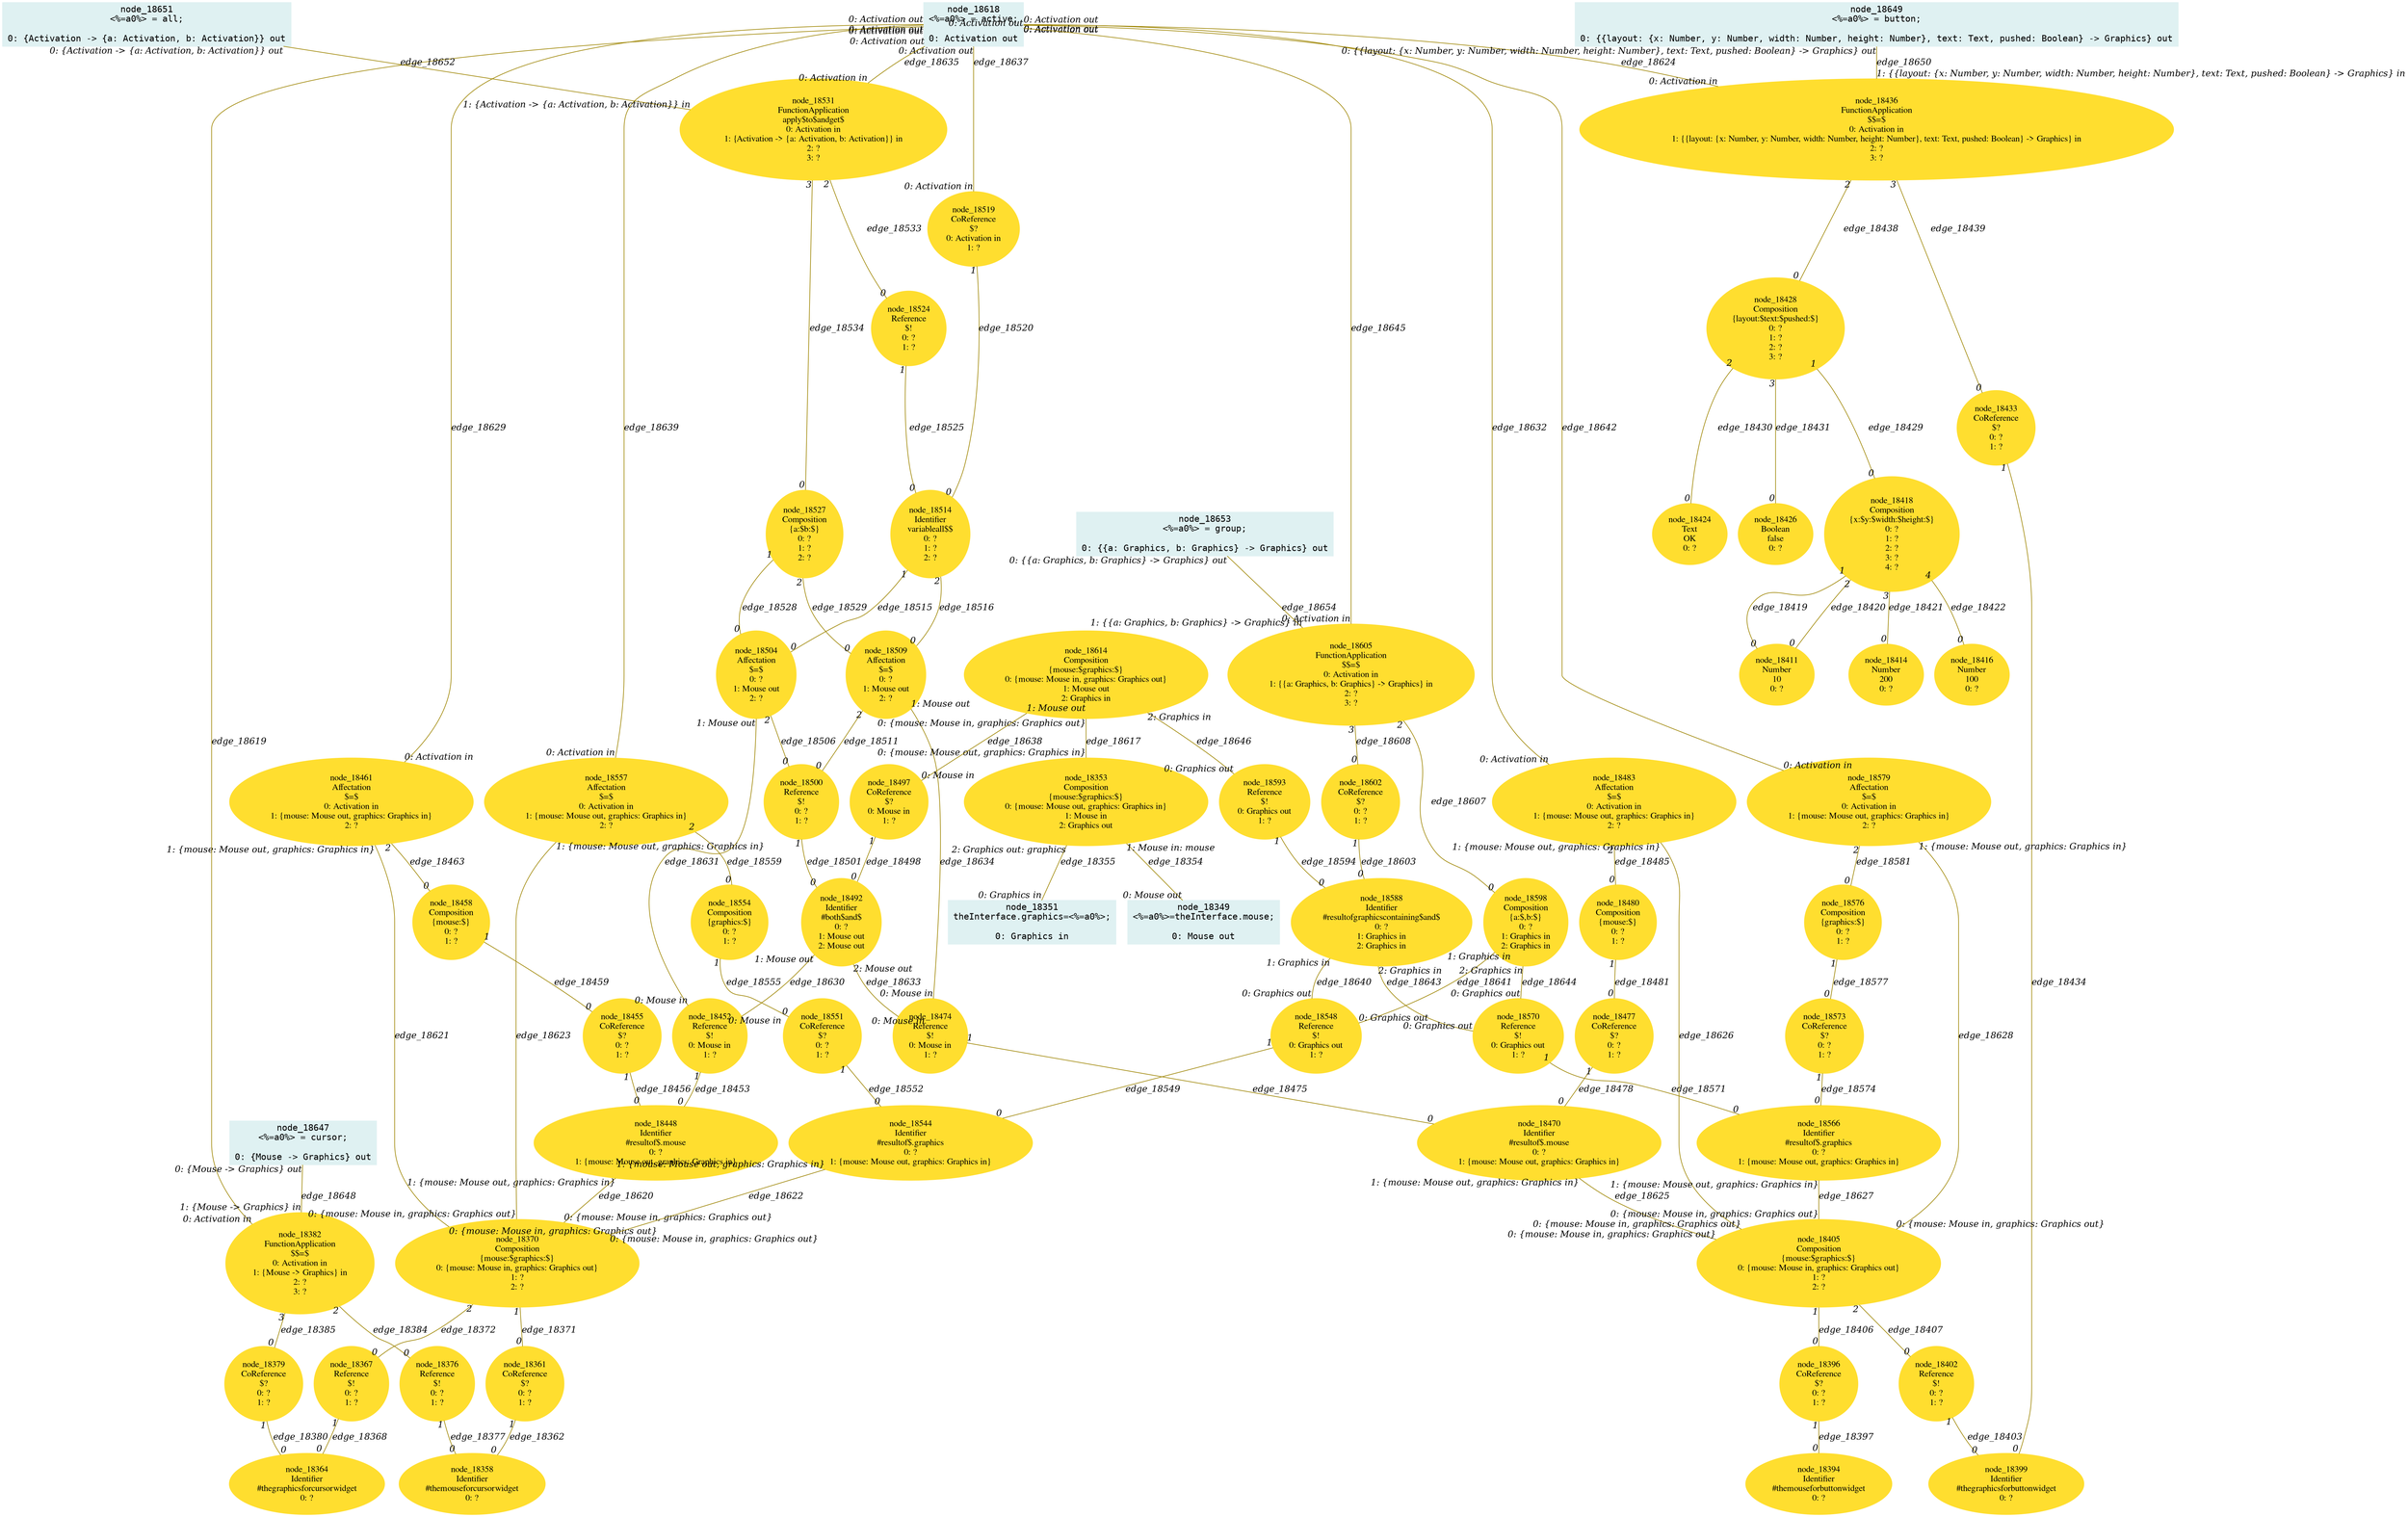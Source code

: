 digraph g{node_18349 [shape="box", style="filled", color="#dff1f2", fontname="Courier", label="node_18349
<%=a0%>=theInterface.mouse;

0: Mouse out" ]
node_18351 [shape="box", style="filled", color="#dff1f2", fontname="Courier", label="node_18351
theInterface.graphics=<%=a0%>;

0: Graphics in" ]
node_18353 [shape="ellipse", style="filled", color="#ffde2f", fontname="Times", label="node_18353
Composition
{mouse:$graphics:$}
0: {mouse: Mouse out, graphics: Graphics in}
1: Mouse in
2: Graphics out" ]
node_18358 [shape="ellipse", style="filled", color="#ffde2f", fontname="Times", label="node_18358
Identifier
#themouseforcursorwidget
0: ?" ]
node_18361 [shape="ellipse", style="filled", color="#ffde2f", fontname="Times", label="node_18361
CoReference
$?
0: ?
1: ?" ]
node_18364 [shape="ellipse", style="filled", color="#ffde2f", fontname="Times", label="node_18364
Identifier
#thegraphicsforcursorwidget
0: ?" ]
node_18367 [shape="ellipse", style="filled", color="#ffde2f", fontname="Times", label="node_18367
Reference
$!
0: ?
1: ?" ]
node_18370 [shape="ellipse", style="filled", color="#ffde2f", fontname="Times", label="node_18370
Composition
{mouse:$graphics:$}
0: {mouse: Mouse in, graphics: Graphics out}
1: ?
2: ?" ]
node_18376 [shape="ellipse", style="filled", color="#ffde2f", fontname="Times", label="node_18376
Reference
$!
0: ?
1: ?" ]
node_18379 [shape="ellipse", style="filled", color="#ffde2f", fontname="Times", label="node_18379
CoReference
$?
0: ?
1: ?" ]
node_18382 [shape="ellipse", style="filled", color="#ffde2f", fontname="Times", label="node_18382
FunctionApplication
$$=$
0: Activation in
1: {Mouse -> Graphics} in
2: ?
3: ?" ]
node_18394 [shape="ellipse", style="filled", color="#ffde2f", fontname="Times", label="node_18394
Identifier
#themouseforbuttonwidget
0: ?" ]
node_18396 [shape="ellipse", style="filled", color="#ffde2f", fontname="Times", label="node_18396
CoReference
$?
0: ?
1: ?" ]
node_18399 [shape="ellipse", style="filled", color="#ffde2f", fontname="Times", label="node_18399
Identifier
#thegraphicsforbuttonwidget
0: ?" ]
node_18402 [shape="ellipse", style="filled", color="#ffde2f", fontname="Times", label="node_18402
Reference
$!
0: ?
1: ?" ]
node_18405 [shape="ellipse", style="filled", color="#ffde2f", fontname="Times", label="node_18405
Composition
{mouse:$graphics:$}
0: {mouse: Mouse in, graphics: Graphics out}
1: ?
2: ?" ]
node_18411 [shape="ellipse", style="filled", color="#ffde2f", fontname="Times", label="node_18411
Number
10
0: ?" ]
node_18414 [shape="ellipse", style="filled", color="#ffde2f", fontname="Times", label="node_18414
Number
200
0: ?" ]
node_18416 [shape="ellipse", style="filled", color="#ffde2f", fontname="Times", label="node_18416
Number
100
0: ?" ]
node_18418 [shape="ellipse", style="filled", color="#ffde2f", fontname="Times", label="node_18418
Composition
{x:$y:$width:$height:$}
0: ?
1: ?
2: ?
3: ?
4: ?" ]
node_18424 [shape="ellipse", style="filled", color="#ffde2f", fontname="Times", label="node_18424
Text
OK
0: ?" ]
node_18426 [shape="ellipse", style="filled", color="#ffde2f", fontname="Times", label="node_18426
Boolean
false
0: ?" ]
node_18428 [shape="ellipse", style="filled", color="#ffde2f", fontname="Times", label="node_18428
Composition
{layout:$text:$pushed:$}
0: ?
1: ?
2: ?
3: ?" ]
node_18433 [shape="ellipse", style="filled", color="#ffde2f", fontname="Times", label="node_18433
CoReference
$?
0: ?
1: ?" ]
node_18436 [shape="ellipse", style="filled", color="#ffde2f", fontname="Times", label="node_18436
FunctionApplication
$$=$
0: Activation in
1: {{layout: {x: Number, y: Number, width: Number, height: Number}, text: Text, pushed: Boolean} -> Graphics} in
2: ?
3: ?" ]
node_18448 [shape="ellipse", style="filled", color="#ffde2f", fontname="Times", label="node_18448
Identifier
#resultof$.mouse
0: ?
1: {mouse: Mouse out, graphics: Graphics in}" ]
node_18452 [shape="ellipse", style="filled", color="#ffde2f", fontname="Times", label="node_18452
Reference
$!
0: Mouse in
1: ?" ]
node_18455 [shape="ellipse", style="filled", color="#ffde2f", fontname="Times", label="node_18455
CoReference
$?
0: ?
1: ?" ]
node_18458 [shape="ellipse", style="filled", color="#ffde2f", fontname="Times", label="node_18458
Composition
{mouse:$}
0: ?
1: ?" ]
node_18461 [shape="ellipse", style="filled", color="#ffde2f", fontname="Times", label="node_18461
Affectation
$=$
0: Activation in
1: {mouse: Mouse out, graphics: Graphics in}
2: ?" ]
node_18470 [shape="ellipse", style="filled", color="#ffde2f", fontname="Times", label="node_18470
Identifier
#resultof$.mouse
0: ?
1: {mouse: Mouse out, graphics: Graphics in}" ]
node_18474 [shape="ellipse", style="filled", color="#ffde2f", fontname="Times", label="node_18474
Reference
$!
0: Mouse in
1: ?" ]
node_18477 [shape="ellipse", style="filled", color="#ffde2f", fontname="Times", label="node_18477
CoReference
$?
0: ?
1: ?" ]
node_18480 [shape="ellipse", style="filled", color="#ffde2f", fontname="Times", label="node_18480
Composition
{mouse:$}
0: ?
1: ?" ]
node_18483 [shape="ellipse", style="filled", color="#ffde2f", fontname="Times", label="node_18483
Affectation
$=$
0: Activation in
1: {mouse: Mouse out, graphics: Graphics in}
2: ?" ]
node_18492 [shape="ellipse", style="filled", color="#ffde2f", fontname="Times", label="node_18492
Identifier
#both$and$
0: ?
1: Mouse out
2: Mouse out" ]
node_18497 [shape="ellipse", style="filled", color="#ffde2f", fontname="Times", label="node_18497
CoReference
$?
0: Mouse in
1: ?" ]
node_18500 [shape="ellipse", style="filled", color="#ffde2f", fontname="Times", label="node_18500
Reference
$!
0: ?
1: ?" ]
node_18504 [shape="ellipse", style="filled", color="#ffde2f", fontname="Times", label="node_18504
Affectation
$=$
0: ?
1: Mouse out
2: ?" ]
node_18509 [shape="ellipse", style="filled", color="#ffde2f", fontname="Times", label="node_18509
Affectation
$=$
0: ?
1: Mouse out
2: ?" ]
node_18514 [shape="ellipse", style="filled", color="#ffde2f", fontname="Times", label="node_18514
Identifier
variableall$$
0: ?
1: ?
2: ?" ]
node_18519 [shape="ellipse", style="filled", color="#ffde2f", fontname="Times", label="node_18519
CoReference
$?
0: Activation in
1: ?" ]
node_18524 [shape="ellipse", style="filled", color="#ffde2f", fontname="Times", label="node_18524
Reference
$!
0: ?
1: ?" ]
node_18527 [shape="ellipse", style="filled", color="#ffde2f", fontname="Times", label="node_18527
Composition
{a:$b:$}
0: ?
1: ?
2: ?" ]
node_18531 [shape="ellipse", style="filled", color="#ffde2f", fontname="Times", label="node_18531
FunctionApplication
apply$to$andget$
0: Activation in
1: {Activation -> {a: Activation, b: Activation}} in
2: ?
3: ?" ]
node_18544 [shape="ellipse", style="filled", color="#ffde2f", fontname="Times", label="node_18544
Identifier
#resultof$.graphics
0: ?
1: {mouse: Mouse out, graphics: Graphics in}" ]
node_18548 [shape="ellipse", style="filled", color="#ffde2f", fontname="Times", label="node_18548
Reference
$!
0: Graphics out
1: ?" ]
node_18551 [shape="ellipse", style="filled", color="#ffde2f", fontname="Times", label="node_18551
CoReference
$?
0: ?
1: ?" ]
node_18554 [shape="ellipse", style="filled", color="#ffde2f", fontname="Times", label="node_18554
Composition
{graphics:$}
0: ?
1: ?" ]
node_18557 [shape="ellipse", style="filled", color="#ffde2f", fontname="Times", label="node_18557
Affectation
$=$
0: Activation in
1: {mouse: Mouse out, graphics: Graphics in}
2: ?" ]
node_18566 [shape="ellipse", style="filled", color="#ffde2f", fontname="Times", label="node_18566
Identifier
#resultof$.graphics
0: ?
1: {mouse: Mouse out, graphics: Graphics in}" ]
node_18570 [shape="ellipse", style="filled", color="#ffde2f", fontname="Times", label="node_18570
Reference
$!
0: Graphics out
1: ?" ]
node_18573 [shape="ellipse", style="filled", color="#ffde2f", fontname="Times", label="node_18573
CoReference
$?
0: ?
1: ?" ]
node_18576 [shape="ellipse", style="filled", color="#ffde2f", fontname="Times", label="node_18576
Composition
{graphics:$}
0: ?
1: ?" ]
node_18579 [shape="ellipse", style="filled", color="#ffde2f", fontname="Times", label="node_18579
Affectation
$=$
0: Activation in
1: {mouse: Mouse out, graphics: Graphics in}
2: ?" ]
node_18588 [shape="ellipse", style="filled", color="#ffde2f", fontname="Times", label="node_18588
Identifier
#resultofgraphicscontaining$and$
0: ?
1: Graphics in
2: Graphics in" ]
node_18593 [shape="ellipse", style="filled", color="#ffde2f", fontname="Times", label="node_18593
Reference
$!
0: Graphics out
1: ?" ]
node_18598 [shape="ellipse", style="filled", color="#ffde2f", fontname="Times", label="node_18598
Composition
{a:$,b:$}
0: ?
1: Graphics in
2: Graphics in" ]
node_18602 [shape="ellipse", style="filled", color="#ffde2f", fontname="Times", label="node_18602
CoReference
$?
0: ?
1: ?" ]
node_18605 [shape="ellipse", style="filled", color="#ffde2f", fontname="Times", label="node_18605
FunctionApplication
$$=$
0: Activation in
1: {{a: Graphics, b: Graphics} -> Graphics} in
2: ?
3: ?" ]
node_18614 [shape="ellipse", style="filled", color="#ffde2f", fontname="Times", label="node_18614
Composition
{mouse:$graphics:$}
0: {mouse: Mouse in, graphics: Graphics out}
1: Mouse out
2: Graphics in" ]
node_18618 [shape="box", style="filled", color="#dff1f2", fontname="Courier", label="node_18618
<%=a0%> = active;

0: Activation out" ]
node_18647 [shape="box", style="filled", color="#dff1f2", fontname="Courier", label="node_18647
<%=a0%> = cursor;

0: {Mouse -> Graphics} out" ]
node_18649 [shape="box", style="filled", color="#dff1f2", fontname="Courier", label="node_18649
<%=a0%> = button;

0: {{layout: {x: Number, y: Number, width: Number, height: Number}, text: Text, pushed: Boolean} -> Graphics} out" ]
node_18651 [shape="box", style="filled", color="#dff1f2", fontname="Courier", label="node_18651
<%=a0%> = all;

0: {Activation -> {a: Activation, b: Activation}} out" ]
node_18653 [shape="box", style="filled", color="#dff1f2", fontname="Courier", label="node_18653
<%=a0%> = group;

0: {{a: Graphics, b: Graphics} -> Graphics} out" ]
node_18353 -> node_18349 [dir=none, arrowHead=none, fontname="Times-Italic", arrowsize=1, color="#9d8400", label="edge_18354",  headlabel="0: Mouse out", taillabel="1: Mouse in: mouse" ]
node_18353 -> node_18351 [dir=none, arrowHead=none, fontname="Times-Italic", arrowsize=1, color="#9d8400", label="edge_18355",  headlabel="0: Graphics in", taillabel="2: Graphics out: graphics" ]
node_18361 -> node_18358 [dir=none, arrowHead=none, fontname="Times-Italic", arrowsize=1, color="#9d8400", label="edge_18362",  headlabel="0", taillabel="1" ]
node_18367 -> node_18364 [dir=none, arrowHead=none, fontname="Times-Italic", arrowsize=1, color="#9d8400", label="edge_18368",  headlabel="0", taillabel="1" ]
node_18370 -> node_18361 [dir=none, arrowHead=none, fontname="Times-Italic", arrowsize=1, color="#9d8400", label="edge_18371",  headlabel="0", taillabel="1" ]
node_18370 -> node_18367 [dir=none, arrowHead=none, fontname="Times-Italic", arrowsize=1, color="#9d8400", label="edge_18372",  headlabel="0", taillabel="2" ]
node_18376 -> node_18358 [dir=none, arrowHead=none, fontname="Times-Italic", arrowsize=1, color="#9d8400", label="edge_18377",  headlabel="0", taillabel="1" ]
node_18379 -> node_18364 [dir=none, arrowHead=none, fontname="Times-Italic", arrowsize=1, color="#9d8400", label="edge_18380",  headlabel="0", taillabel="1" ]
node_18382 -> node_18376 [dir=none, arrowHead=none, fontname="Times-Italic", arrowsize=1, color="#9d8400", label="edge_18384",  headlabel="0", taillabel="2" ]
node_18382 -> node_18379 [dir=none, arrowHead=none, fontname="Times-Italic", arrowsize=1, color="#9d8400", label="edge_18385",  headlabel="0", taillabel="3" ]
node_18396 -> node_18394 [dir=none, arrowHead=none, fontname="Times-Italic", arrowsize=1, color="#9d8400", label="edge_18397",  headlabel="0", taillabel="1" ]
node_18402 -> node_18399 [dir=none, arrowHead=none, fontname="Times-Italic", arrowsize=1, color="#9d8400", label="edge_18403",  headlabel="0", taillabel="1" ]
node_18405 -> node_18396 [dir=none, arrowHead=none, fontname="Times-Italic", arrowsize=1, color="#9d8400", label="edge_18406",  headlabel="0", taillabel="1" ]
node_18405 -> node_18402 [dir=none, arrowHead=none, fontname="Times-Italic", arrowsize=1, color="#9d8400", label="edge_18407",  headlabel="0", taillabel="2" ]
node_18418 -> node_18411 [dir=none, arrowHead=none, fontname="Times-Italic", arrowsize=1, color="#9d8400", label="edge_18419",  headlabel="0", taillabel="1" ]
node_18418 -> node_18411 [dir=none, arrowHead=none, fontname="Times-Italic", arrowsize=1, color="#9d8400", label="edge_18420",  headlabel="0", taillabel="2" ]
node_18418 -> node_18414 [dir=none, arrowHead=none, fontname="Times-Italic", arrowsize=1, color="#9d8400", label="edge_18421",  headlabel="0", taillabel="3" ]
node_18418 -> node_18416 [dir=none, arrowHead=none, fontname="Times-Italic", arrowsize=1, color="#9d8400", label="edge_18422",  headlabel="0", taillabel="4" ]
node_18428 -> node_18418 [dir=none, arrowHead=none, fontname="Times-Italic", arrowsize=1, color="#9d8400", label="edge_18429",  headlabel="0", taillabel="1" ]
node_18428 -> node_18424 [dir=none, arrowHead=none, fontname="Times-Italic", arrowsize=1, color="#9d8400", label="edge_18430",  headlabel="0", taillabel="2" ]
node_18428 -> node_18426 [dir=none, arrowHead=none, fontname="Times-Italic", arrowsize=1, color="#9d8400", label="edge_18431",  headlabel="0", taillabel="3" ]
node_18433 -> node_18399 [dir=none, arrowHead=none, fontname="Times-Italic", arrowsize=1, color="#9d8400", label="edge_18434",  headlabel="0", taillabel="1" ]
node_18436 -> node_18428 [dir=none, arrowHead=none, fontname="Times-Italic", arrowsize=1, color="#9d8400", label="edge_18438",  headlabel="0", taillabel="2" ]
node_18436 -> node_18433 [dir=none, arrowHead=none, fontname="Times-Italic", arrowsize=1, color="#9d8400", label="edge_18439",  headlabel="0", taillabel="3" ]
node_18452 -> node_18448 [dir=none, arrowHead=none, fontname="Times-Italic", arrowsize=1, color="#9d8400", label="edge_18453",  headlabel="0", taillabel="1" ]
node_18455 -> node_18448 [dir=none, arrowHead=none, fontname="Times-Italic", arrowsize=1, color="#9d8400", label="edge_18456",  headlabel="0", taillabel="1" ]
node_18458 -> node_18455 [dir=none, arrowHead=none, fontname="Times-Italic", arrowsize=1, color="#9d8400", label="edge_18459",  headlabel="0", taillabel="1" ]
node_18461 -> node_18458 [dir=none, arrowHead=none, fontname="Times-Italic", arrowsize=1, color="#9d8400", label="edge_18463",  headlabel="0", taillabel="2" ]
node_18474 -> node_18470 [dir=none, arrowHead=none, fontname="Times-Italic", arrowsize=1, color="#9d8400", label="edge_18475",  headlabel="0", taillabel="1" ]
node_18477 -> node_18470 [dir=none, arrowHead=none, fontname="Times-Italic", arrowsize=1, color="#9d8400", label="edge_18478",  headlabel="0", taillabel="1" ]
node_18480 -> node_18477 [dir=none, arrowHead=none, fontname="Times-Italic", arrowsize=1, color="#9d8400", label="edge_18481",  headlabel="0", taillabel="1" ]
node_18483 -> node_18480 [dir=none, arrowHead=none, fontname="Times-Italic", arrowsize=1, color="#9d8400", label="edge_18485",  headlabel="0", taillabel="2" ]
node_18497 -> node_18492 [dir=none, arrowHead=none, fontname="Times-Italic", arrowsize=1, color="#9d8400", label="edge_18498",  headlabel="0", taillabel="1" ]
node_18500 -> node_18492 [dir=none, arrowHead=none, fontname="Times-Italic", arrowsize=1, color="#9d8400", label="edge_18501",  headlabel="0", taillabel="1" ]
node_18504 -> node_18500 [dir=none, arrowHead=none, fontname="Times-Italic", arrowsize=1, color="#9d8400", label="edge_18506",  headlabel="0", taillabel="2" ]
node_18509 -> node_18500 [dir=none, arrowHead=none, fontname="Times-Italic", arrowsize=1, color="#9d8400", label="edge_18511",  headlabel="0", taillabel="2" ]
node_18514 -> node_18504 [dir=none, arrowHead=none, fontname="Times-Italic", arrowsize=1, color="#9d8400", label="edge_18515",  headlabel="0", taillabel="1" ]
node_18514 -> node_18509 [dir=none, arrowHead=none, fontname="Times-Italic", arrowsize=1, color="#9d8400", label="edge_18516",  headlabel="0", taillabel="2" ]
node_18519 -> node_18514 [dir=none, arrowHead=none, fontname="Times-Italic", arrowsize=1, color="#9d8400", label="edge_18520",  headlabel="0", taillabel="1" ]
node_18524 -> node_18514 [dir=none, arrowHead=none, fontname="Times-Italic", arrowsize=1, color="#9d8400", label="edge_18525",  headlabel="0", taillabel="1" ]
node_18527 -> node_18504 [dir=none, arrowHead=none, fontname="Times-Italic", arrowsize=1, color="#9d8400", label="edge_18528",  headlabel="0", taillabel="1" ]
node_18527 -> node_18509 [dir=none, arrowHead=none, fontname="Times-Italic", arrowsize=1, color="#9d8400", label="edge_18529",  headlabel="0", taillabel="2" ]
node_18531 -> node_18524 [dir=none, arrowHead=none, fontname="Times-Italic", arrowsize=1, color="#9d8400", label="edge_18533",  headlabel="0", taillabel="2" ]
node_18531 -> node_18527 [dir=none, arrowHead=none, fontname="Times-Italic", arrowsize=1, color="#9d8400", label="edge_18534",  headlabel="0", taillabel="3" ]
node_18548 -> node_18544 [dir=none, arrowHead=none, fontname="Times-Italic", arrowsize=1, color="#9d8400", label="edge_18549",  headlabel="0", taillabel="1" ]
node_18551 -> node_18544 [dir=none, arrowHead=none, fontname="Times-Italic", arrowsize=1, color="#9d8400", label="edge_18552",  headlabel="0", taillabel="1" ]
node_18554 -> node_18551 [dir=none, arrowHead=none, fontname="Times-Italic", arrowsize=1, color="#9d8400", label="edge_18555",  headlabel="0", taillabel="1" ]
node_18557 -> node_18554 [dir=none, arrowHead=none, fontname="Times-Italic", arrowsize=1, color="#9d8400", label="edge_18559",  headlabel="0", taillabel="2" ]
node_18570 -> node_18566 [dir=none, arrowHead=none, fontname="Times-Italic", arrowsize=1, color="#9d8400", label="edge_18571",  headlabel="0", taillabel="1" ]
node_18573 -> node_18566 [dir=none, arrowHead=none, fontname="Times-Italic", arrowsize=1, color="#9d8400", label="edge_18574",  headlabel="0", taillabel="1" ]
node_18576 -> node_18573 [dir=none, arrowHead=none, fontname="Times-Italic", arrowsize=1, color="#9d8400", label="edge_18577",  headlabel="0", taillabel="1" ]
node_18579 -> node_18576 [dir=none, arrowHead=none, fontname="Times-Italic", arrowsize=1, color="#9d8400", label="edge_18581",  headlabel="0", taillabel="2" ]
node_18593 -> node_18588 [dir=none, arrowHead=none, fontname="Times-Italic", arrowsize=1, color="#9d8400", label="edge_18594",  headlabel="0", taillabel="1" ]
node_18602 -> node_18588 [dir=none, arrowHead=none, fontname="Times-Italic", arrowsize=1, color="#9d8400", label="edge_18603",  headlabel="0", taillabel="1" ]
node_18605 -> node_18598 [dir=none, arrowHead=none, fontname="Times-Italic", arrowsize=1, color="#9d8400", label="edge_18607",  headlabel="0", taillabel="2" ]
node_18605 -> node_18602 [dir=none, arrowHead=none, fontname="Times-Italic", arrowsize=1, color="#9d8400", label="edge_18608",  headlabel="0", taillabel="3" ]
node_18614 -> node_18353 [dir=none, arrowHead=none, fontname="Times-Italic", arrowsize=1, color="#9d8400", label="edge_18617",  headlabel="0: {mouse: Mouse out, graphics: Graphics in}", taillabel="0: {mouse: Mouse in, graphics: Graphics out}" ]
node_18618 -> node_18382 [dir=none, arrowHead=none, fontname="Times-Italic", arrowsize=1, color="#9d8400", label="edge_18619",  headlabel="0: Activation in", taillabel="0: Activation out" ]
node_18448 -> node_18370 [dir=none, arrowHead=none, fontname="Times-Italic", arrowsize=1, color="#9d8400", label="edge_18620",  headlabel="0: {mouse: Mouse in, graphics: Graphics out}", taillabel="1: {mouse: Mouse out, graphics: Graphics in}" ]
node_18461 -> node_18370 [dir=none, arrowHead=none, fontname="Times-Italic", arrowsize=1, color="#9d8400", label="edge_18621",  headlabel="0: {mouse: Mouse in, graphics: Graphics out}", taillabel="1: {mouse: Mouse out, graphics: Graphics in}" ]
node_18544 -> node_18370 [dir=none, arrowHead=none, fontname="Times-Italic", arrowsize=1, color="#9d8400", label="edge_18622",  headlabel="0: {mouse: Mouse in, graphics: Graphics out}", taillabel="1: {mouse: Mouse out, graphics: Graphics in}" ]
node_18557 -> node_18370 [dir=none, arrowHead=none, fontname="Times-Italic", arrowsize=1, color="#9d8400", label="edge_18623",  headlabel="0: {mouse: Mouse in, graphics: Graphics out}", taillabel="1: {mouse: Mouse out, graphics: Graphics in}" ]
node_18618 -> node_18436 [dir=none, arrowHead=none, fontname="Times-Italic", arrowsize=1, color="#9d8400", label="edge_18624",  headlabel="0: Activation in", taillabel="0: Activation out" ]
node_18470 -> node_18405 [dir=none, arrowHead=none, fontname="Times-Italic", arrowsize=1, color="#9d8400", label="edge_18625",  headlabel="0: {mouse: Mouse in, graphics: Graphics out}", taillabel="1: {mouse: Mouse out, graphics: Graphics in}" ]
node_18483 -> node_18405 [dir=none, arrowHead=none, fontname="Times-Italic", arrowsize=1, color="#9d8400", label="edge_18626",  headlabel="0: {mouse: Mouse in, graphics: Graphics out}", taillabel="1: {mouse: Mouse out, graphics: Graphics in}" ]
node_18566 -> node_18405 [dir=none, arrowHead=none, fontname="Times-Italic", arrowsize=1, color="#9d8400", label="edge_18627",  headlabel="0: {mouse: Mouse in, graphics: Graphics out}", taillabel="1: {mouse: Mouse out, graphics: Graphics in}" ]
node_18579 -> node_18405 [dir=none, arrowHead=none, fontname="Times-Italic", arrowsize=1, color="#9d8400", label="edge_18628",  headlabel="0: {mouse: Mouse in, graphics: Graphics out}", taillabel="1: {mouse: Mouse out, graphics: Graphics in}" ]
node_18618 -> node_18461 [dir=none, arrowHead=none, fontname="Times-Italic", arrowsize=1, color="#9d8400", label="edge_18629",  headlabel="0: Activation in", taillabel="0: Activation out" ]
node_18492 -> node_18452 [dir=none, arrowHead=none, fontname="Times-Italic", arrowsize=1, color="#9d8400", label="edge_18630",  headlabel="0: Mouse in", taillabel="1: Mouse out" ]
node_18504 -> node_18452 [dir=none, arrowHead=none, fontname="Times-Italic", arrowsize=1, color="#9d8400", label="edge_18631",  headlabel="0: Mouse in", taillabel="1: Mouse out" ]
node_18618 -> node_18483 [dir=none, arrowHead=none, fontname="Times-Italic", arrowsize=1, color="#9d8400", label="edge_18632",  headlabel="0: Activation in", taillabel="0: Activation out" ]
node_18492 -> node_18474 [dir=none, arrowHead=none, fontname="Times-Italic", arrowsize=1, color="#9d8400", label="edge_18633",  headlabel="0: Mouse in", taillabel="2: Mouse out" ]
node_18509 -> node_18474 [dir=none, arrowHead=none, fontname="Times-Italic", arrowsize=1, color="#9d8400", label="edge_18634",  headlabel="0: Mouse in", taillabel="1: Mouse out" ]
node_18618 -> node_18531 [dir=none, arrowHead=none, fontname="Times-Italic", arrowsize=1, color="#9d8400", label="edge_18635",  headlabel="0: Activation in", taillabel="0: Activation out" ]
node_18618 -> node_18519 [dir=none, arrowHead=none, fontname="Times-Italic", arrowsize=1, color="#9d8400", label="edge_18637",  headlabel="0: Activation in", taillabel="0: Activation out" ]
node_18614 -> node_18497 [dir=none, arrowHead=none, fontname="Times-Italic", arrowsize=1, color="#9d8400", label="edge_18638",  headlabel="0: Mouse in", taillabel="1: Mouse out" ]
node_18618 -> node_18557 [dir=none, arrowHead=none, fontname="Times-Italic", arrowsize=1, color="#9d8400", label="edge_18639",  headlabel="0: Activation in", taillabel="0: Activation out" ]
node_18588 -> node_18548 [dir=none, arrowHead=none, fontname="Times-Italic", arrowsize=1, color="#9d8400", label="edge_18640",  headlabel="0: Graphics out", taillabel="1: Graphics in" ]
node_18598 -> node_18548 [dir=none, arrowHead=none, fontname="Times-Italic", arrowsize=1, color="#9d8400", label="edge_18641",  headlabel="0: Graphics out", taillabel="1: Graphics in" ]
node_18618 -> node_18579 [dir=none, arrowHead=none, fontname="Times-Italic", arrowsize=1, color="#9d8400", label="edge_18642",  headlabel="0: Activation in", taillabel="0: Activation out" ]
node_18588 -> node_18570 [dir=none, arrowHead=none, fontname="Times-Italic", arrowsize=1, color="#9d8400", label="edge_18643",  headlabel="0: Graphics out", taillabel="2: Graphics in" ]
node_18598 -> node_18570 [dir=none, arrowHead=none, fontname="Times-Italic", arrowsize=1, color="#9d8400", label="edge_18644",  headlabel="0: Graphics out", taillabel="2: Graphics in" ]
node_18618 -> node_18605 [dir=none, arrowHead=none, fontname="Times-Italic", arrowsize=1, color="#9d8400", label="edge_18645",  headlabel="0: Activation in", taillabel="0: Activation out" ]
node_18614 -> node_18593 [dir=none, arrowHead=none, fontname="Times-Italic", arrowsize=1, color="#9d8400", label="edge_18646",  headlabel="0: Graphics out", taillabel="2: Graphics in" ]
node_18647 -> node_18382 [dir=none, arrowHead=none, fontname="Times-Italic", arrowsize=1, color="#9d8400", label="edge_18648",  headlabel="1: {Mouse -> Graphics} in", taillabel="0: {Mouse -> Graphics} out" ]
node_18649 -> node_18436 [dir=none, arrowHead=none, fontname="Times-Italic", arrowsize=1, color="#9d8400", label="edge_18650",  headlabel="1: {{layout: {x: Number, y: Number, width: Number, height: Number}, text: Text, pushed: Boolean} -> Graphics} in", taillabel="0: {{layout: {x: Number, y: Number, width: Number, height: Number}, text: Text, pushed: Boolean} -> Graphics} out" ]
node_18651 -> node_18531 [dir=none, arrowHead=none, fontname="Times-Italic", arrowsize=1, color="#9d8400", label="edge_18652",  headlabel="1: {Activation -> {a: Activation, b: Activation}} in", taillabel="0: {Activation -> {a: Activation, b: Activation}} out" ]
node_18653 -> node_18605 [dir=none, arrowHead=none, fontname="Times-Italic", arrowsize=1, color="#9d8400", label="edge_18654",  headlabel="1: {{a: Graphics, b: Graphics} -> Graphics} in", taillabel="0: {{a: Graphics, b: Graphics} -> Graphics} out" ]
}